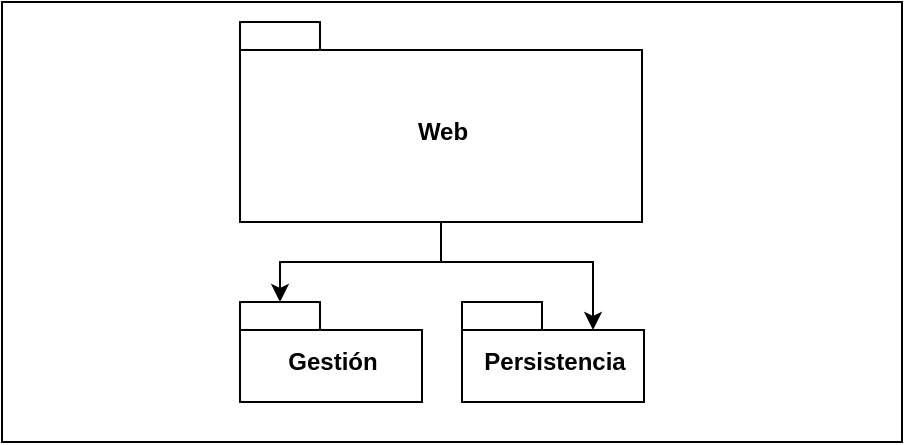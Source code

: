 <mxfile version="14.4.6" type="github">
  <diagram id="9V2f18ZkdZNDSXqRM2bW" name="Page-1">
    <mxGraphModel dx="1038" dy="585" grid="1" gridSize="10" guides="1" tooltips="1" connect="1" arrows="1" fold="1" page="1" pageScale="1" pageWidth="827" pageHeight="1169" math="0" shadow="0">
      <root>
        <mxCell id="0" />
        <mxCell id="1" parent="0" />
        <mxCell id="NgXtbRR_5jfCV0M7sHjM-7" value="" style="html=1;" vertex="1" parent="1">
          <mxGeometry x="200" y="170" width="450" height="220" as="geometry" />
        </mxCell>
        <mxCell id="NgXtbRR_5jfCV0M7sHjM-5" style="edgeStyle=orthogonalEdgeStyle;rounded=0;orthogonalLoop=1;jettySize=auto;html=1;entryX=0;entryY=0;entryDx=20;entryDy=0;entryPerimeter=0;" edge="1" parent="1" source="NgXtbRR_5jfCV0M7sHjM-1" target="NgXtbRR_5jfCV0M7sHjM-3">
          <mxGeometry relative="1" as="geometry" />
        </mxCell>
        <mxCell id="NgXtbRR_5jfCV0M7sHjM-6" style="edgeStyle=orthogonalEdgeStyle;rounded=0;orthogonalLoop=1;jettySize=auto;html=1;entryX=0;entryY=0;entryDx=65.5;entryDy=14;entryPerimeter=0;" edge="1" parent="1" source="NgXtbRR_5jfCV0M7sHjM-1" target="NgXtbRR_5jfCV0M7sHjM-2">
          <mxGeometry relative="1" as="geometry" />
        </mxCell>
        <mxCell id="NgXtbRR_5jfCV0M7sHjM-1" value="Web" style="shape=folder;fontStyle=1;spacingTop=10;tabWidth=40;tabHeight=14;tabPosition=left;html=1;" vertex="1" parent="1">
          <mxGeometry x="319" y="180" width="201" height="100" as="geometry" />
        </mxCell>
        <mxCell id="NgXtbRR_5jfCV0M7sHjM-2" value="Persistencia" style="shape=folder;fontStyle=1;spacingTop=10;tabWidth=40;tabHeight=14;tabPosition=left;html=1;" vertex="1" parent="1">
          <mxGeometry x="430" y="320" width="91" height="50" as="geometry" />
        </mxCell>
        <mxCell id="NgXtbRR_5jfCV0M7sHjM-3" value="Gestión" style="shape=folder;fontStyle=1;spacingTop=10;tabWidth=40;tabHeight=14;tabPosition=left;html=1;" vertex="1" parent="1">
          <mxGeometry x="319" y="320" width="91" height="50" as="geometry" />
        </mxCell>
      </root>
    </mxGraphModel>
  </diagram>
</mxfile>
